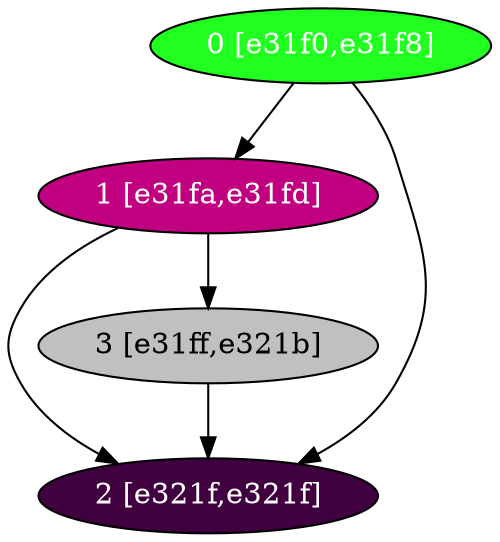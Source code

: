 diGraph libnss3{
	libnss3_0  [style=filled fillcolor="#20FF20" fontcolor="#ffffff" shape=oval label="0 [e31f0,e31f8]"]
	libnss3_1  [style=filled fillcolor="#C00080" fontcolor="#ffffff" shape=oval label="1 [e31fa,e31fd]"]
	libnss3_2  [style=filled fillcolor="#400040" fontcolor="#ffffff" shape=oval label="2 [e321f,e321f]"]
	libnss3_3  [style=filled fillcolor="#C0C0C0" fontcolor="#000000" shape=oval label="3 [e31ff,e321b]"]

	libnss3_0 -> libnss3_1
	libnss3_0 -> libnss3_2
	libnss3_1 -> libnss3_2
	libnss3_1 -> libnss3_3
	libnss3_3 -> libnss3_2
}